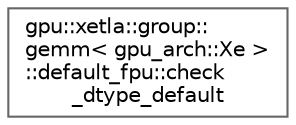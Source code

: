 digraph "Graphical Class Hierarchy"
{
 // LATEX_PDF_SIZE
  bgcolor="transparent";
  edge [fontname=Helvetica,fontsize=10,labelfontname=Helvetica,labelfontsize=10];
  node [fontname=Helvetica,fontsize=10,shape=box,height=0.2,width=0.4];
  rankdir="LR";
  Node0 [id="Node000000",label="gpu::xetla::group::\lgemm\< gpu_arch::Xe \>\l::default_fpu::check\l_dtype_default",height=0.2,width=0.4,color="grey40", fillcolor="white", style="filled",URL="$structgpu_1_1xetla_1_1group_1_1gemm_3_01gpu__arch_1_1Xe_01_4_1_1default__fpu_1_1check__dtype__default.html",tooltip=" "];
}
